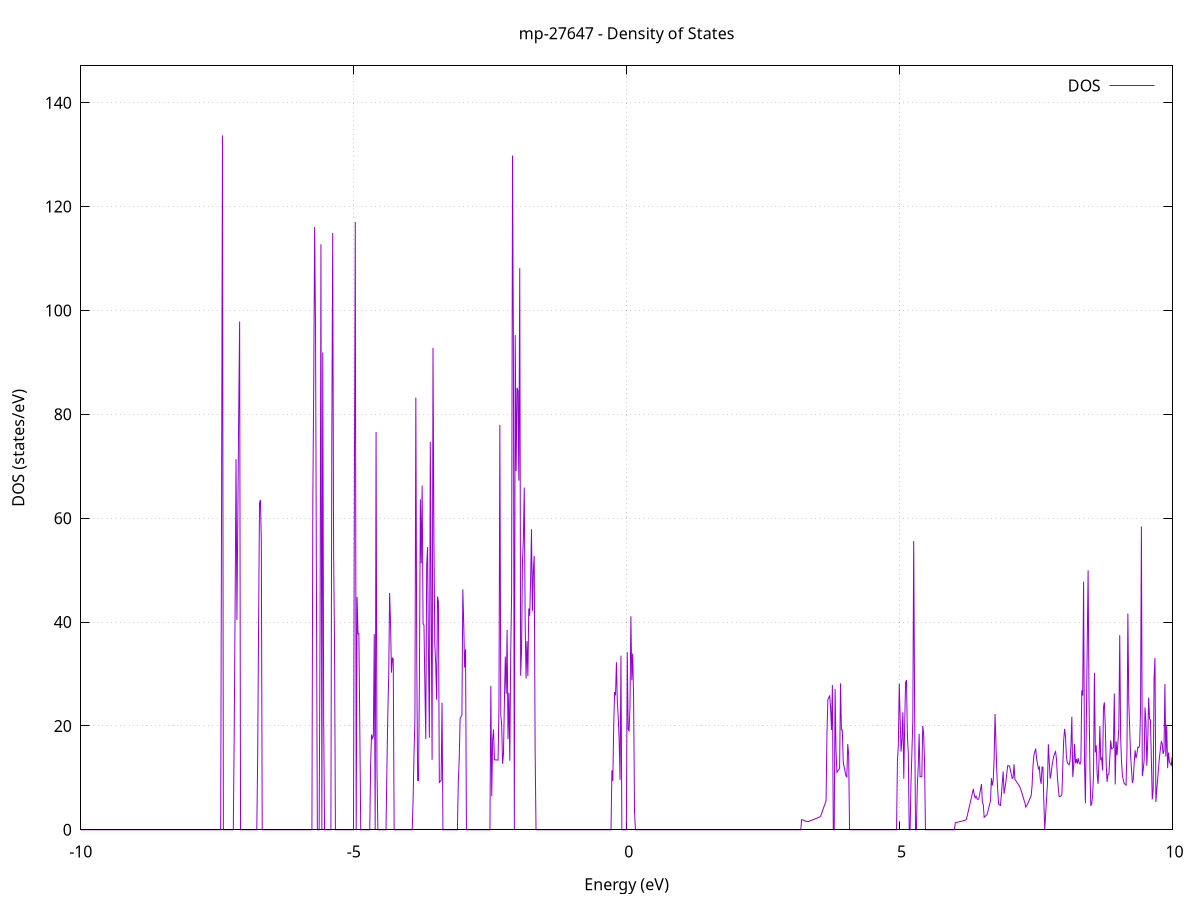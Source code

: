 set title 'mp-27647 - Density of States'
set xlabel 'Energy (eV)'
set ylabel 'DOS (states/eV)'
set grid
set xrange [-10:10]
set yrange [0:147.081]
set xzeroaxis lt -1
set terminal png size 800,600
set output 'mp-27647_dos_gnuplot.png'
plot '-' using 1:2 with lines title 'DOS'
-18.197700 0.000000
-18.181200 0.000000
-18.164600 0.000000
-18.148100 0.000000
-18.131500 0.000000
-18.114900 0.000000
-18.098400 0.000000
-18.081800 0.000000
-18.065300 0.000000
-18.048700 0.000000
-18.032200 0.000000
-18.015600 0.000000
-17.999100 0.000000
-17.982500 0.000000
-17.966000 0.000000
-17.949400 0.000000
-17.932900 0.000000
-17.916300 0.000000
-17.899700 0.000000
-17.883200 0.000000
-17.866600 0.000000
-17.850100 0.000000
-17.833500 0.000000
-17.817000 0.000000
-17.800400 0.000000
-17.783900 0.000000
-17.767300 0.000000
-17.750800 0.000000
-17.734200 0.000000
-17.717700 0.000000
-17.701100 0.000000
-17.684500 0.000000
-17.668000 0.000000
-17.651400 0.000000
-17.634900 0.000000
-17.618300 0.000000
-17.601800 0.000000
-17.585200 0.000000
-17.568700 0.000000
-17.552100 0.000000
-17.535600 0.000000
-17.519000 0.000000
-17.502500 0.000000
-17.485900 0.000000
-17.469300 0.000000
-17.452800 0.000000
-17.436200 0.000000
-17.419700 0.000000
-17.403100 0.000000
-17.386600 0.000000
-17.370000 0.000000
-17.353500 0.000000
-17.336900 0.000000
-17.320400 0.000000
-17.303800 0.000000
-17.287300 0.000000
-17.270700 0.000000
-17.254100 0.000000
-17.237600 0.000000
-17.221000 0.000000
-17.204500 0.000000
-17.187900 0.000000
-17.171400 0.000000
-17.154800 0.000000
-17.138300 0.000000
-17.121700 0.000000
-17.105200 0.000000
-17.088600 0.000000
-17.072100 0.000000
-17.055500 0.000000
-17.038900 0.000000
-17.022400 0.000000
-17.005800 0.000000
-16.989300 0.000000
-16.972700 0.000000
-16.956200 0.000000
-16.939600 0.000000
-16.923100 0.000000
-16.906500 0.000000
-16.890000 0.000000
-16.873400 0.000000
-16.856900 0.000000
-16.840300 0.000000
-16.823700 0.000000
-16.807200 0.000000
-16.790600 0.000000
-16.774100 0.000000
-16.757500 0.000000
-16.741000 0.000000
-16.724400 0.000000
-16.707900 0.000000
-16.691300 57.134900
-16.674800 128.044000
-16.658200 0.000000
-16.641700 0.000000
-16.625100 0.000000
-16.608500 0.000000
-16.592000 0.000000
-16.575400 0.000000
-16.558900 0.000000
-16.542300 0.000000
-16.525800 0.000000
-16.509200 0.000000
-16.492700 0.000000
-16.476100 0.000000
-16.459600 0.000000
-16.443000 0.000000
-16.426500 0.000000
-16.409900 0.000000
-16.393300 0.000000
-16.376800 0.000000
-16.360200 0.000000
-16.343700 0.000000
-16.327100 0.000000
-16.310600 0.000000
-16.294000 0.000000
-16.277500 0.000000
-16.260900 133.725500
-16.244400 0.000000
-16.227800 0.000000
-16.211300 0.000000
-16.194700 0.000000
-16.178100 0.000000
-16.161600 0.000000
-16.145000 0.000000
-16.128500 0.000000
-16.111900 0.000000
-16.095400 0.000000
-16.078800 0.000000
-16.062300 0.000000
-16.045700 0.000000
-16.029200 0.000000
-16.012600 0.000000
-15.996100 0.000000
-15.979500 0.000000
-15.962900 0.000000
-15.946400 0.000000
-15.929800 0.000000
-15.913300 0.000000
-15.896700 0.000000
-15.880200 0.000000
-15.863600 0.000000
-15.847100 0.000000
-15.830500 0.000000
-15.814000 0.000000
-15.797400 0.000000
-15.780900 0.000000
-15.764300 0.000000
-15.747700 0.000000
-15.731200 0.000000
-15.714600 0.000000
-15.698100 0.000000
-15.681500 0.000000
-15.665000 0.000000
-15.648400 0.000000
-15.631900 0.000000
-15.615300 0.000000
-15.598800 0.000000
-15.582200 0.000000
-15.565700 0.000000
-15.549100 0.000000
-15.532500 0.000000
-15.516000 0.000000
-15.499400 0.000000
-15.482900 0.000000
-15.466300 0.000000
-15.449800 0.000000
-15.433200 0.000000
-15.416700 0.000000
-15.400100 0.000000
-15.383600 0.000000
-15.367000 0.000000
-15.350500 0.000000
-15.333900 0.000000
-15.317300 0.000000
-15.300800 0.000000
-15.284200 0.000000
-15.267700 0.000000
-15.251100 0.000000
-15.234600 0.000000
-15.218000 0.000000
-15.201500 0.000000
-15.184900 55.496800
-15.168400 79.864300
-15.151800 32.590300
-15.135300 38.052700
-15.118700 0.000000
-15.102100 0.000000
-15.085600 69.522000
-15.069000 64.348900
-15.052500 168.047900
-15.035900 0.000000
-15.019400 0.000000
-15.002800 0.000000
-14.986300 0.000000
-14.969700 0.000000
-14.953200 0.000000
-14.936600 0.000000
-14.920100 0.000000
-14.903500 25.557300
-14.886900 58.361300
-14.870400 77.878100
-14.853800 119.582300
-14.837300 201.229500
-14.820700 52.481500
-14.804200 0.000000
-14.787600 0.000000
-14.771100 0.000000
-14.754500 0.000000
-14.738000 0.000000
-14.721400 0.000000
-14.704900 0.000000
-14.688300 0.000000
-14.671700 0.000000
-14.655200 0.000000
-14.638600 0.000000
-14.622100 0.000000
-14.605500 0.000000
-14.589000 0.000000
-14.572400 0.000000
-14.555900 0.000000
-14.539300 0.000000
-14.522800 0.000000
-14.506200 0.000000
-14.489700 0.000000
-14.473100 0.000000
-14.456500 0.000000
-14.440000 0.000000
-14.423400 0.000000
-14.406900 0.000000
-14.390300 0.000000
-14.373800 0.000000
-14.357200 0.000000
-14.340700 0.000000
-14.324100 0.000000
-14.307600 0.000000
-14.291000 0.000000
-14.274500 0.000000
-14.257900 0.000000
-14.241300 0.000000
-14.224800 0.000000
-14.208200 0.000000
-14.191700 0.000000
-14.175100 0.000000
-14.158600 0.000000
-14.142000 0.000000
-14.125500 0.000000
-14.108900 0.000000
-14.092400 0.000000
-14.075800 0.000000
-14.059300 0.000000
-14.042700 0.000000
-14.026100 0.000000
-14.009600 0.000000
-13.993000 0.000000
-13.976500 0.000000
-13.959900 0.000000
-13.943400 0.000000
-13.926800 0.000000
-13.910300 0.000000
-13.893700 0.000000
-13.877200 0.000000
-13.860600 0.000000
-13.844100 0.000000
-13.827500 0.000000
-13.810900 0.000000
-13.794400 0.000000
-13.777800 0.000000
-13.761300 0.000000
-13.744700 0.000000
-13.728200 0.000000
-13.711600 0.000000
-13.695100 0.000000
-13.678500 0.000000
-13.662000 0.000000
-13.645400 0.000000
-13.628900 0.000000
-13.612300 0.000000
-13.595700 0.000000
-13.579200 0.000000
-13.562600 0.000000
-13.546100 0.000000
-13.529500 0.000000
-13.513000 0.000000
-13.496400 0.000000
-13.479900 0.000000
-13.463300 0.000000
-13.446800 0.000000
-13.430200 0.000000
-13.413700 0.000000
-13.397100 0.000000
-13.380600 0.000000
-13.364000 0.000000
-13.347400 0.000000
-13.330900 0.000000
-13.314300 0.000000
-13.297800 0.000000
-13.281200 0.000000
-13.264700 0.000000
-13.248100 0.000000
-13.231600 0.000000
-13.215000 0.000000
-13.198500 0.000000
-13.181900 0.000000
-13.165400 0.000000
-13.148800 0.000000
-13.132200 0.000000
-13.115700 0.000000
-13.099100 0.000000
-13.082600 0.000000
-13.066000 0.000000
-13.049500 0.000000
-13.032900 0.000000
-13.016400 0.000000
-12.999800 0.000000
-12.983300 0.000000
-12.966700 0.000000
-12.950200 0.000000
-12.933600 0.000000
-12.917000 0.000000
-12.900500 0.000000
-12.883900 0.000000
-12.867400 0.000000
-12.850800 0.000000
-12.834300 0.000000
-12.817700 0.000000
-12.801200 0.000000
-12.784600 0.000000
-12.768100 0.000000
-12.751500 0.000000
-12.735000 0.000000
-12.718400 0.000000
-12.701800 0.000000
-12.685300 0.000000
-12.668700 0.000000
-12.652200 0.000000
-12.635600 0.000000
-12.619100 0.000000
-12.602500 0.000000
-12.586000 0.000000
-12.569400 0.000000
-12.552900 0.000000
-12.536300 0.000000
-12.519800 0.000000
-12.503200 0.000000
-12.486600 0.000000
-12.470100 0.000000
-12.453500 0.000000
-12.437000 0.000000
-12.420400 0.000000
-12.403900 0.000000
-12.387300 0.000000
-12.370800 0.000000
-12.354200 0.000000
-12.337700 0.000000
-12.321100 0.000000
-12.304600 0.000000
-12.288000 0.000000
-12.271400 0.000000
-12.254900 0.000000
-12.238300 0.000000
-12.221800 0.000000
-12.205200 0.000000
-12.188700 0.000000
-12.172100 0.000000
-12.155600 0.000000
-12.139000 0.000000
-12.122500 0.000000
-12.105900 0.000000
-12.089400 0.000000
-12.072800 0.000000
-12.056200 0.000000
-12.039700 0.000000
-12.023100 0.000000
-12.006600 0.000000
-11.990000 0.000000
-11.973500 0.000000
-11.956900 0.000000
-11.940400 0.000000
-11.923800 0.000000
-11.907300 0.000000
-11.890700 0.000000
-11.874200 0.000000
-11.857600 0.000000
-11.841000 0.000000
-11.824500 0.000000
-11.807900 0.000000
-11.791400 0.000000
-11.774800 0.000000
-11.758300 0.000000
-11.741700 0.000000
-11.725200 0.000000
-11.708600 0.000000
-11.692100 0.000000
-11.675500 0.000000
-11.659000 0.000000
-11.642400 0.000000
-11.625800 0.000000
-11.609300 0.000000
-11.592700 0.000000
-11.576200 0.000000
-11.559600 0.000000
-11.543100 0.000000
-11.526500 0.000000
-11.510000 0.000000
-11.493400 0.000000
-11.476900 0.000000
-11.460300 0.000000
-11.443800 0.000000
-11.427200 0.000000
-11.410600 0.000000
-11.394100 0.000000
-11.377500 0.000000
-11.361000 0.000000
-11.344400 0.000000
-11.327900 0.000000
-11.311300 0.000000
-11.294800 0.000000
-11.278200 0.000000
-11.261700 0.000000
-11.245100 0.000000
-11.228600 0.000000
-11.212000 0.000000
-11.195400 0.000000
-11.178900 0.000000
-11.162300 0.000000
-11.145800 0.000000
-11.129200 0.000000
-11.112700 0.000000
-11.096100 0.000000
-11.079600 0.000000
-11.063000 0.000000
-11.046500 0.000000
-11.029900 0.000000
-11.013400 0.000000
-10.996800 0.000000
-10.980200 0.000000
-10.963700 0.000000
-10.947100 0.000000
-10.930600 0.000000
-10.914000 0.000000
-10.897500 0.000000
-10.880900 0.000000
-10.864400 0.000000
-10.847800 0.000000
-10.831300 0.000000
-10.814700 0.000000
-10.798200 0.000000
-10.781600 0.000000
-10.765000 0.000000
-10.748500 0.000000
-10.731900 0.000000
-10.715400 0.000000
-10.698800 0.000000
-10.682300 0.000000
-10.665700 0.000000
-10.649200 0.000000
-10.632600 0.000000
-10.616100 0.000000
-10.599500 0.000000
-10.583000 0.000000
-10.566400 0.000000
-10.549800 0.000000
-10.533300 0.000000
-10.516700 0.000000
-10.500200 0.000000
-10.483600 0.000000
-10.467100 0.000000
-10.450500 0.000000
-10.434000 0.000000
-10.417400 0.000000
-10.400900 0.000000
-10.384300 0.000000
-10.367800 0.000000
-10.351200 0.000000
-10.334600 0.000000
-10.318100 0.000000
-10.301500 0.000000
-10.285000 0.000000
-10.268400 0.000000
-10.251900 0.000000
-10.235300 0.000000
-10.218800 0.000000
-10.202200 0.000000
-10.185700 0.000000
-10.169100 0.000000
-10.152600 0.000000
-10.136000 0.000000
-10.119400 0.000000
-10.102900 0.000000
-10.086300 0.000000
-10.069800 0.000000
-10.053200 0.000000
-10.036700 0.000000
-10.020100 0.000000
-10.003600 0.000000
-9.987000 0.000000
-9.970500 0.000000
-9.953900 0.000000
-9.937400 0.000000
-9.920800 0.000000
-9.904200 0.000000
-9.887700 0.000000
-9.871100 0.000000
-9.854600 0.000000
-9.838000 0.000000
-9.821500 0.000000
-9.804900 0.000000
-9.788400 0.000000
-9.771800 0.000000
-9.755300 0.000000
-9.738700 0.000000
-9.722200 0.000000
-9.705600 0.000000
-9.689000 0.000000
-9.672500 0.000000
-9.655900 0.000000
-9.639400 0.000000
-9.622800 0.000000
-9.606300 0.000000
-9.589700 0.000000
-9.573200 0.000000
-9.556600 0.000000
-9.540100 0.000000
-9.523500 0.000000
-9.507000 0.000000
-9.490400 0.000000
-9.473800 0.000000
-9.457300 0.000000
-9.440700 0.000000
-9.424200 0.000000
-9.407600 0.000000
-9.391100 0.000000
-9.374500 0.000000
-9.358000 0.000000
-9.341400 0.000000
-9.324900 0.000000
-9.308300 0.000000
-9.291800 0.000000
-9.275200 0.000000
-9.258600 0.000000
-9.242100 0.000000
-9.225500 0.000000
-9.209000 0.000000
-9.192400 0.000000
-9.175900 0.000000
-9.159300 0.000000
-9.142800 0.000000
-9.126200 0.000000
-9.109700 0.000000
-9.093100 0.000000
-9.076600 0.000000
-9.060000 0.000000
-9.043400 0.000000
-9.026900 0.000000
-9.010300 0.000000
-8.993800 0.000000
-8.977200 0.000000
-8.960700 0.000000
-8.944100 0.000000
-8.927600 0.000000
-8.911000 0.000000
-8.894500 0.000000
-8.877900 0.000000
-8.861400 0.000000
-8.844800 0.000000
-8.828300 0.000000
-8.811700 0.000000
-8.795100 0.000000
-8.778600 0.000000
-8.762000 0.000000
-8.745500 0.000000
-8.728900 0.000000
-8.712400 0.000000
-8.695800 0.000000
-8.679300 0.000000
-8.662700 0.000000
-8.646200 0.000000
-8.629600 0.000000
-8.613100 0.000000
-8.596500 0.000000
-8.579900 0.000000
-8.563400 0.000000
-8.546800 0.000000
-8.530300 0.000000
-8.513700 0.000000
-8.497200 0.000000
-8.480600 0.000000
-8.464100 0.000000
-8.447500 0.000000
-8.431000 0.000000
-8.414400 0.000000
-8.397900 0.000000
-8.381300 0.000000
-8.364700 0.000000
-8.348200 0.000000
-8.331600 0.000000
-8.315100 0.000000
-8.298500 0.000000
-8.282000 0.000000
-8.265400 0.000000
-8.248900 0.000000
-8.232300 0.000000
-8.215800 0.000000
-8.199200 0.000000
-8.182700 0.000000
-8.166100 0.000000
-8.149500 0.000000
-8.133000 0.000000
-8.116400 0.000000
-8.099900 0.000000
-8.083300 0.000000
-8.066800 0.000000
-8.050200 0.000000
-8.033700 0.000000
-8.017100 0.000000
-8.000600 0.000000
-7.984000 0.000000
-7.967500 0.000000
-7.950900 0.000000
-7.934300 0.000000
-7.917800 0.000000
-7.901200 0.000000
-7.884700 0.000000
-7.868100 0.000000
-7.851600 0.000000
-7.835000 0.000000
-7.818500 0.000000
-7.801900 0.000000
-7.785400 0.000000
-7.768800 0.000000
-7.752300 0.000000
-7.735700 0.000000
-7.719100 0.000000
-7.702600 0.000000
-7.686000 0.000000
-7.669500 0.000000
-7.652900 0.000000
-7.636400 0.000000
-7.619800 0.000000
-7.603300 0.000000
-7.586700 0.000000
-7.570200 0.000000
-7.553600 0.000000
-7.537100 0.000000
-7.520500 0.000000
-7.503900 0.000000
-7.487400 0.000000
-7.470800 0.000000
-7.454300 0.000000
-7.437700 0.000000
-7.421200 62.449100
-7.404600 133.710400
-7.388100 0.000000
-7.371500 0.000000
-7.355000 0.000000
-7.338400 0.000000
-7.321900 0.000000
-7.305300 0.000000
-7.288700 0.000000
-7.272200 0.000000
-7.255600 0.000000
-7.239100 0.000000
-7.222500 0.000000
-7.206000 0.000000
-7.189400 18.614000
-7.172900 42.895700
-7.156300 71.381000
-7.139800 40.399000
-7.123200 60.541300
-7.106700 80.712500
-7.090100 97.857100
-7.073500 0.000000
-7.057000 0.000000
-7.040400 0.000000
-7.023900 0.000000
-7.007300 0.000000
-6.990800 0.000000
-6.974200 0.000000
-6.957700 0.000000
-6.941100 0.000000
-6.924600 0.000000
-6.908000 0.000000
-6.891500 0.000000
-6.874900 0.000000
-6.858300 0.000000
-6.841800 0.000000
-6.825200 0.000000
-6.808700 0.000000
-6.792100 0.000000
-6.775600 0.000000
-6.759000 14.701500
-6.742500 39.986800
-6.725900 62.909700
-6.709400 63.523400
-6.692800 55.778700
-6.676300 0.000000
-6.659700 0.000000
-6.643100 0.000000
-6.626600 0.000000
-6.610000 0.000000
-6.593500 0.000000
-6.576900 0.000000
-6.560400 0.000000
-6.543800 0.000000
-6.527300 0.000000
-6.510700 0.000000
-6.494200 0.000000
-6.477600 0.000000
-6.461100 0.000000
-6.444500 0.000000
-6.427900 0.000000
-6.411400 0.000000
-6.394800 0.000000
-6.378300 0.000000
-6.361700 0.000000
-6.345200 0.000000
-6.328600 0.000000
-6.312100 0.000000
-6.295500 0.000000
-6.279000 0.000000
-6.262400 0.000000
-6.245900 0.000000
-6.229300 0.000000
-6.212700 0.000000
-6.196200 0.000000
-6.179600 0.000000
-6.163100 0.000000
-6.146500 0.000000
-6.130000 0.000000
-6.113400 0.000000
-6.096900 0.000000
-6.080300 0.000000
-6.063800 0.000000
-6.047200 0.000000
-6.030700 0.000000
-6.014100 0.000000
-5.997500 0.000000
-5.981000 0.000000
-5.964400 0.000000
-5.947900 0.000000
-5.931300 0.000000
-5.914800 0.000000
-5.898200 0.000000
-5.881700 0.000000
-5.865100 0.000000
-5.848600 0.000000
-5.832000 0.000000
-5.815500 0.000000
-5.798900 0.000000
-5.782300 0.000000
-5.765800 0.000000
-5.749200 63.201600
-5.732700 85.567900
-5.716100 116.059000
-5.699600 96.525500
-5.683000 46.301000
-5.666500 0.000000
-5.649900 0.000000
-5.633400 0.000000
-5.616800 38.203800
-5.600300 112.735400
-5.583700 0.000000
-5.567100 91.904700
-5.550600 21.401300
-5.534000 0.000000
-5.517500 0.000000
-5.500900 0.000000
-5.484400 0.000000
-5.467800 0.000000
-5.451300 0.000000
-5.434700 0.000000
-5.418200 0.000000
-5.401600 74.447600
-5.385100 114.926100
-5.368500 53.371800
-5.351900 35.965800
-5.335400 0.000000
-5.318800 0.000000
-5.302300 0.000000
-5.285700 0.000000
-5.269200 0.000000
-5.252600 0.000000
-5.236100 0.000000
-5.219500 0.000000
-5.203000 0.000000
-5.186400 0.000000
-5.169900 0.000000
-5.153300 0.000000
-5.136700 0.000000
-5.120200 0.000000
-5.103600 0.000000
-5.087100 0.000000
-5.070500 0.000000
-5.054000 0.000000
-5.037400 0.000000
-5.020900 0.000000
-5.004300 0.000000
-4.987800 65.538100
-4.971200 117.025400
-4.954700 0.000000
-4.938100 44.814800
-4.921500 37.728600
-4.905000 37.764900
-4.888400 19.305900
-4.871900 0.000000
-4.855300 0.000000
-4.838800 0.000000
-4.822200 0.000000
-4.805700 0.000000
-4.789100 0.000000
-4.772600 0.000000
-4.756000 0.000000
-4.739500 0.000000
-4.722900 0.000000
-4.706300 0.000000
-4.689800 12.787100
-4.673200 18.360000
-4.656700 17.625400
-4.640100 18.041000
-4.623600 37.669300
-4.607000 0.000000
-4.590500 76.596100
-4.573900 11.567500
-4.557400 0.000000
-4.540800 0.000000
-4.524300 0.000000
-4.507700 0.000000
-4.491100 0.000000
-4.474600 0.000000
-4.458000 0.000000
-4.441500 0.000000
-4.424900 0.000000
-4.408400 0.000000
-4.391800 12.053100
-4.375300 22.329000
-4.358700 29.798400
-4.342200 45.623700
-4.325600 39.788900
-4.309100 30.247800
-4.292500 33.066900
-4.276000 32.917800
-4.259400 0.000000
-4.242800 0.000000
-4.226300 0.000000
-4.209700 0.000000
-4.193200 0.000000
-4.176600 0.000000
-4.160100 0.000000
-4.143500 0.000000
-4.127000 0.000000
-4.110400 0.000000
-4.093900 0.000000
-4.077300 0.000000
-4.060800 0.000000
-4.044200 0.000000
-4.027600 0.000000
-4.011100 0.000000
-3.994500 0.000000
-3.978000 0.000000
-3.961400 0.000000
-3.944900 0.000000
-3.928300 0.000000
-3.911800 5.880500
-3.895200 14.698600
-3.878700 21.483300
-3.862100 83.222200
-3.845600 33.434900
-3.829000 9.502000
-3.812400 9.477100
-3.795900 29.244300
-3.779300 63.635600
-3.762800 51.306100
-3.746200 66.267200
-3.729700 39.680300
-3.713100 39.429200
-3.696600 27.930300
-3.680000 17.486300
-3.663500 50.797200
-3.646900 54.430600
-3.630400 33.325500
-3.613800 17.738100
-3.597200 74.718200
-3.580700 43.573900
-3.564100 13.455200
-3.547600 92.795300
-3.531000 56.418600
-3.514500 35.585700
-3.497900 31.885600
-3.481400 25.055500
-3.464800 44.905200
-3.448300 43.907300
-3.431700 9.108300
-3.415200 9.311700
-3.398600 9.515000
-3.382000 24.471400
-3.365500 0.000000
-3.348900 0.000000
-3.332400 0.000000
-3.315800 0.000000
-3.299300 0.000000
-3.282700 0.000000
-3.266200 0.000000
-3.249600 0.000000
-3.233100 0.000000
-3.216500 0.000000
-3.200000 0.000000
-3.183400 0.000000
-3.166800 0.000000
-3.150300 0.000000
-3.133700 0.000000
-3.117200 0.000000
-3.100600 0.000000
-3.084100 9.206900
-3.067500 13.533600
-3.051000 21.385300
-3.034400 21.774500
-3.017900 22.149700
-3.001300 46.304700
-2.984800 39.804100
-2.968200 31.247300
-2.951600 34.748800
-2.935100 0.000000
-2.918500 0.000000
-2.902000 0.000000
-2.885400 0.000000
-2.868900 0.000000
-2.852300 0.000000
-2.835800 0.000000
-2.819200 0.000000
-2.802700 0.000000
-2.786100 0.000000
-2.769600 0.000000
-2.753000 0.000000
-2.736400 0.000000
-2.719900 0.000000
-2.703300 0.000000
-2.686800 0.000000
-2.670200 0.000000
-2.653700 0.000000
-2.637100 0.000000
-2.620600 0.000000
-2.604000 0.000000
-2.587500 0.000000
-2.570900 0.000000
-2.554400 0.000000
-2.537800 0.000000
-2.521200 0.000000
-2.504700 0.000000
-2.488100 27.719400
-2.471600 6.470000
-2.455000 17.395900
-2.438500 19.291100
-2.421900 13.467600
-2.405400 13.457000
-2.388800 13.446300
-2.372300 13.435700
-2.355700 13.425100
-2.339200 23.468700
-2.322600 77.961800
-2.306000 22.167400
-2.289500 20.155400
-2.272900 12.708600
-2.256400 14.624100
-2.239800 24.404500
-2.223300 33.348100
-2.206700 26.195700
-2.190200 38.474500
-2.173600 17.448900
-2.157100 26.385900
-2.140500 13.299800
-2.124000 33.863900
-2.107400 45.369300
-2.090800 129.814900
-2.074300 92.241300
-2.057700 0.000000
-2.041200 95.249300
-2.024600 69.063900
-2.008100 85.100000
-1.991500 84.592100
-1.975000 67.229900
-1.958400 108.135100
-1.941900 29.675000
-1.925300 34.455600
-1.908800 51.625500
-1.892200 55.880800
-1.875600 65.875700
-1.859100 39.672700
-1.842500 29.112300
-1.826000 36.318700
-1.809400 29.603000
-1.792900 42.615000
-1.776300 41.208400
-1.759800 47.648600
-1.743200 57.865300
-1.726700 42.156200
-1.710100 49.925000
-1.693600 52.720100
-1.677000 15.555600
-1.660400 0.000000
-1.643900 0.000000
-1.627300 0.000000
-1.610800 0.000000
-1.594200 0.000000
-1.577700 0.000000
-1.561100 0.000000
-1.544600 0.000000
-1.528000 0.000000
-1.511500 0.000000
-1.494900 0.000000
-1.478400 0.000000
-1.461800 0.000000
-1.445200 0.000000
-1.428700 0.000000
-1.412100 0.000000
-1.395600 0.000000
-1.379000 0.000000
-1.362500 0.000000
-1.345900 0.000000
-1.329400 0.000000
-1.312800 0.000000
-1.296300 0.000000
-1.279700 0.000000
-1.263200 0.000000
-1.246600 0.000000
-1.230000 0.000000
-1.213500 0.000000
-1.196900 0.000000
-1.180400 0.000000
-1.163800 0.000000
-1.147300 0.000000
-1.130700 0.000000
-1.114200 0.000000
-1.097600 0.000000
-1.081100 0.000000
-1.064500 0.000000
-1.048000 0.000000
-1.031400 0.000000
-1.014800 0.000000
-0.998300 0.000000
-0.981700 0.000000
-0.965200 0.000000
-0.948600 0.000000
-0.932100 0.000000
-0.915500 0.000000
-0.899000 0.000000
-0.882400 0.000000
-0.865900 0.000000
-0.849300 0.000000
-0.832800 0.000000
-0.816200 0.000000
-0.799600 0.000000
-0.783100 0.000000
-0.766500 0.000000
-0.750000 0.000000
-0.733400 0.000000
-0.716900 0.000000
-0.700300 0.000000
-0.683800 0.000000
-0.667200 0.000000
-0.650700 0.000000
-0.634100 0.000000
-0.617600 0.000000
-0.601000 0.000000
-0.584400 0.000000
-0.567900 0.000000
-0.551300 0.000000
-0.534800 0.000000
-0.518200 0.000000
-0.501700 0.000000
-0.485100 0.000000
-0.468600 0.000000
-0.452000 0.000000
-0.435500 0.000000
-0.418900 0.000000
-0.402400 0.000000
-0.385800 0.000000
-0.369200 0.000000
-0.352700 0.000000
-0.336100 0.000000
-0.319600 0.000000
-0.303000 0.000000
-0.286500 0.000000
-0.269900 11.439400
-0.253400 9.412700
-0.236800 20.085900
-0.220300 26.538900
-0.203700 25.876500
-0.187200 32.268800
-0.170600 24.574600
-0.154000 21.638700
-0.137500 17.422100
-0.120900 9.611200
-0.104400 33.535100
-0.087800 0.000000
-0.071300 0.000000
-0.054700 0.000000
-0.038200 0.000000
-0.021600 0.000000
-0.005100 0.000000
0.011500 34.186400
0.028000 19.302000
0.044600 19.050700
0.061200 23.576000
0.077700 41.127300
0.094300 28.797700
0.110800 33.931800
0.127400 25.386500
0.143900 3.604100
0.160500 0.000000
0.177000 0.000000
0.193600 0.000000
0.210100 0.000000
0.226700 0.000000
0.243200 0.000000
0.259800 0.000000
0.276300 0.000000
0.292900 0.000000
0.309500 0.000000
0.326000 0.000000
0.342600 0.000000
0.359100 0.000000
0.375700 0.000000
0.392200 0.000000
0.408800 0.000000
0.425300 0.000000
0.441900 0.000000
0.458400 0.000000
0.475000 0.000000
0.491500 0.000000
0.508100 0.000000
0.524700 0.000000
0.541200 0.000000
0.557800 0.000000
0.574300 0.000000
0.590900 0.000000
0.607400 0.000000
0.624000 0.000000
0.640500 0.000000
0.657100 0.000000
0.673600 0.000000
0.690200 0.000000
0.706700 0.000000
0.723300 0.000000
0.739900 0.000000
0.756400 0.000000
0.773000 0.000000
0.789500 0.000000
0.806100 0.000000
0.822600 0.000000
0.839200 0.000000
0.855700 0.000000
0.872300 0.000000
0.888800 0.000000
0.905400 0.000000
0.921900 0.000000
0.938500 0.000000
0.955100 0.000000
0.971600 0.000000
0.988200 0.000000
1.004700 0.000000
1.021300 0.000000
1.037800 0.000000
1.054400 0.000000
1.070900 0.000000
1.087500 0.000000
1.104000 0.000000
1.120600 0.000000
1.137100 0.000000
1.153700 0.000000
1.170300 0.000000
1.186800 0.000000
1.203400 0.000000
1.219900 0.000000
1.236500 0.000000
1.253000 0.000000
1.269600 0.000000
1.286100 0.000000
1.302700 0.000000
1.319200 0.000000
1.335800 0.000000
1.352300 0.000000
1.368900 0.000000
1.385500 0.000000
1.402000 0.000000
1.418600 0.000000
1.435100 0.000000
1.451700 0.000000
1.468200 0.000000
1.484800 0.000000
1.501300 0.000000
1.517900 0.000000
1.534400 0.000000
1.551000 0.000000
1.567500 0.000000
1.584100 0.000000
1.600700 0.000000
1.617200 0.000000
1.633800 0.000000
1.650300 0.000000
1.666900 0.000000
1.683400 0.000000
1.700000 0.000000
1.716500 0.000000
1.733100 0.000000
1.749600 0.000000
1.766200 0.000000
1.782700 0.000000
1.799300 0.000000
1.815900 0.000000
1.832400 0.000000
1.849000 0.000000
1.865500 0.000000
1.882100 0.000000
1.898600 0.000000
1.915200 0.000000
1.931700 0.000000
1.948300 0.000000
1.964800 0.000000
1.981400 0.000000
1.997900 0.000000
2.014500 0.000000
2.031100 0.000000
2.047600 0.000000
2.064200 0.000000
2.080700 0.000000
2.097300 0.000000
2.113800 0.000000
2.130400 0.000000
2.146900 0.000000
2.163500 0.000000
2.180000 0.000000
2.196600 0.000000
2.213100 0.000000
2.229700 0.000000
2.246300 0.000000
2.262800 0.000000
2.279400 0.000000
2.295900 0.000000
2.312500 0.000000
2.329000 0.000000
2.345600 0.000000
2.362100 0.000000
2.378700 0.000000
2.395200 0.000000
2.411800 0.000000
2.428300 0.000000
2.444900 0.000000
2.461500 0.000000
2.478000 0.000000
2.494600 0.000000
2.511100 0.000000
2.527700 0.000000
2.544200 0.000000
2.560800 0.000000
2.577300 0.000000
2.593900 0.000000
2.610400 0.000000
2.627000 0.000000
2.643500 0.000000
2.660100 0.000000
2.676700 0.000000
2.693200 0.000000
2.709800 0.000000
2.726300 0.000000
2.742900 0.000000
2.759400 0.000000
2.776000 0.000000
2.792500 0.000000
2.809100 0.000000
2.825600 0.000000
2.842200 0.000000
2.858700 0.000000
2.875300 0.000000
2.891900 0.000000
2.908400 0.000000
2.925000 0.000000
2.941500 0.000000
2.958100 0.000000
2.974600 0.000000
2.991200 0.000000
3.007700 0.000000
3.024300 0.000000
3.040800 0.000000
3.057400 0.000000
3.073900 0.000000
3.090500 0.000000
3.107100 0.000000
3.123600 0.000000
3.140200 0.000000
3.156700 0.000000
3.173300 0.000000
3.189800 0.000000
3.206400 1.976100
3.222900 1.909800
3.239500 1.843500
3.256000 1.777200
3.272600 1.711000
3.289100 1.644700
3.305700 1.578400
3.322300 1.560700
3.338800 1.629400
3.355400 1.698100
3.371900 1.766900
3.388500 1.835600
3.405000 1.904300
3.421600 1.973100
3.438100 2.041800
3.454700 2.110500
3.471200 2.179300
3.487800 2.248000
3.504300 2.316700
3.520900 2.385500
3.537500 2.454200
3.554000 2.614000
3.570600 3.108900
3.587100 3.603700
3.603700 4.098600
3.620200 4.593500
3.636800 5.088400
3.653300 5.583200
3.669900 18.575000
3.686400 25.079700
3.703000 25.445800
3.719500 25.869500
3.736100 23.561900
3.752700 19.228300
3.769200 27.867700
3.785800 0.000000
3.802300 0.000000
3.818900 27.085900
3.835400 15.239000
3.852000 11.056200
3.868500 11.314700
3.885100 11.573300
3.901600 11.831900
3.918200 28.178400
3.934700 19.218400
3.951300 19.186100
3.967900 13.010100
3.984400 12.123300
4.001000 11.236400
4.017500 10.349500
4.034100 10.190900
4.050600 16.513600
4.067200 14.582400
4.083700 0.000000
4.100300 0.000000
4.116800 0.000000
4.133400 0.000000
4.149900 0.000000
4.166500 0.000000
4.183100 0.000000
4.199600 0.000000
4.216200 0.000000
4.232700 0.000000
4.249300 0.000000
4.265800 0.000000
4.282400 0.000000
4.298900 0.000000
4.315500 0.000000
4.332000 0.000000
4.348600 0.000000
4.365100 0.000000
4.381700 0.000000
4.398300 0.000000
4.414800 0.000000
4.431400 0.000000
4.447900 0.000000
4.464500 0.000000
4.481000 0.000000
4.497600 0.000000
4.514100 0.000000
4.530700 0.000000
4.547200 0.000000
4.563800 0.000000
4.580300 0.000000
4.596900 0.000000
4.613500 0.000000
4.630000 0.000000
4.646600 0.000000
4.663100 0.000000
4.679700 0.000000
4.696200 0.000000
4.712800 0.000000
4.729300 0.000000
4.745900 0.000000
4.762400 0.000000
4.779000 0.000000
4.795500 0.000000
4.812100 0.000000
4.828600 0.000000
4.845200 0.000000
4.861800 0.000000
4.878300 0.000000
4.894900 0.000000
4.911400 0.000000
4.928000 0.000000
4.944500 0.000000
4.961100 13.345700
4.977600 16.258600
4.994200 28.164400
5.010700 21.540300
5.027300 15.040900
5.043800 17.408300
5.060400 22.625400
5.077000 9.814100
5.093500 20.189500
5.110100 28.332100
5.126600 28.819000
5.143200 18.116500
5.159700 14.812800
5.176300 0.000000
5.192800 0.000000
5.209400 9.141000
5.225900 14.869000
5.242500 20.811900
5.259000 55.598800
5.275600 23.532400
5.292200 0.000000
5.308700 0.000000
5.325300 8.633800
5.341800 12.185800
5.358400 18.486600
5.374900 10.203100
5.391500 10.238600
5.408000 10.274000
5.424600 20.007500
5.441100 18.542600
5.457700 12.957600
5.474200 0.000000
5.490800 0.000000
5.507400 0.000000
5.523900 0.000000
5.540500 0.000000
5.557000 0.000000
5.573600 0.000000
5.590100 0.000000
5.606700 0.000000
5.623200 0.000000
5.639800 0.000000
5.656300 0.000000
5.672900 0.000000
5.689400 0.000000
5.706000 0.000000
5.722600 0.000000
5.739100 0.000000
5.755700 0.000000
5.772200 0.000000
5.788800 0.000000
5.805300 0.000000
5.821900 0.000000
5.838400 0.000000
5.855000 0.000000
5.871500 0.000000
5.888100 0.000000
5.904600 0.000000
5.921200 0.000000
5.937800 0.000000
5.954300 0.000000
5.970900 0.000000
5.987400 0.000000
6.004000 0.000000
6.020500 1.353500
6.037100 1.396300
6.053600 1.439200
6.070200 1.482100
6.086700 1.524900
6.103300 1.567800
6.119800 1.610600
6.136400 1.653500
6.153000 1.696400
6.169500 1.739200
6.186100 1.782100
6.202600 1.824900
6.219200 1.935500
6.235700 2.533300
6.252300 3.293200
6.268800 4.053100
6.285400 4.813000
6.301900 5.572900
6.318500 6.332800
6.335000 7.092800
6.351600 7.852700
6.368200 6.755100
6.384700 6.149100
6.401300 6.481000
6.417800 6.037500
6.434400 5.831200
6.450900 5.903100
6.467500 6.863600
6.484000 7.824200
6.500600 8.784700
6.517100 5.303700
6.533700 4.838200
6.550200 2.400400
6.566800 2.562900
6.583400 2.725400
6.599900 2.887800
6.616500 3.478200
6.633000 4.195800
6.649600 4.913500
6.666100 5.631200
6.682700 9.928600
6.699200 8.540000
6.715800 9.528300
6.732300 13.554200
6.748900 22.288000
6.765400 16.529600
6.782000 10.887200
6.798600 7.498500
6.815100 4.902800
6.831700 4.790300
6.848200 4.677800
6.864800 6.721300
6.881300 8.968200
6.897900 11.215200
6.914400 6.938800
6.931000 8.073700
6.947500 9.196000
6.964100 10.806000
6.980600 12.335200
6.997200 12.315500
7.013800 12.295700
7.030300 11.464300
7.046900 10.678200
7.063400 9.892100
7.080000 9.992000
7.096500 12.595000
7.113100 9.715300
7.129600 9.456200
7.146200 9.197000
7.162700 8.937900
7.179300 8.678800
7.195800 8.385900
7.212400 7.983500
7.229000 7.517500
7.245500 6.958300
7.262100 6.357300
7.278600 5.756300
7.295200 5.200400
7.311700 4.363300
7.328300 4.633400
7.344800 4.947300
7.361400 5.353500
7.377900 5.759700
7.394500 6.165800
7.411000 6.572000
7.427600 8.540800
7.444200 12.316600
7.460700 14.368000
7.477300 15.001000
7.493800 15.634000
7.510400 13.693500
7.526900 12.715500
7.543500 11.737500
7.560000 12.077400
7.576600 9.864200
7.593100 8.843200
7.609700 12.101200
7.626200 12.039100
7.642800 5.361300
7.659400 0.069200
7.675900 2.989500
7.692500 5.909800
7.709000 8.830100
7.725600 16.469600
7.742100 13.071700
7.758700 9.860500
7.775200 10.741300
7.791800 12.297300
7.808300 13.306100
7.824900 14.140900
7.841400 14.679800
7.858000 15.039600
7.874600 13.618400
7.891100 10.334200
7.907700 8.012000
7.924200 6.367800
7.940800 6.436300
7.957300 6.505900
7.973900 6.842100
7.990400 12.251900
8.007000 17.250300
8.023500 19.430200
8.040100 17.961500
8.056600 14.001400
8.073200 12.896800
8.089800 12.679600
8.106300 12.528700
8.122900 13.299300
8.139400 16.332900
8.156000 21.773200
8.172500 10.183400
8.189100 12.203700
8.205600 16.494500
8.222200 12.799600
8.238700 13.648700
8.255300 12.716600
8.271800 13.784900
8.288400 12.909300
8.305000 12.670100
8.321500 13.170500
8.338100 26.867000
8.354600 25.842800
8.371200 47.787500
8.387700 13.236800
8.404300 5.116000
8.420800 19.758200
8.437400 35.219600
8.453900 49.947100
8.470500 25.473400
8.487000 11.538000
8.503600 4.606900
8.520200 5.035300
8.536700 6.640400
8.553300 10.611600
8.569800 30.230600
8.586400 14.898000
8.602900 16.255400
8.619500 10.750500
8.636000 8.838200
8.652600 12.920700
8.669100 19.984600
8.685700 13.429800
8.702200 13.777800
8.718800 11.418800
8.735400 23.546800
8.751900 24.535200
8.768500 19.988300
8.785000 12.835300
8.801600 9.223400
8.818100 10.672800
8.834700 10.738800
8.851200 13.755600
8.867800 17.216100
8.884300 15.586000
8.900900 15.711500
8.917400 15.837100
8.934000 26.233200
8.950600 8.727400
8.967100 17.021100
8.983700 14.354300
9.000200 16.929400
9.016800 19.504600
9.033300 37.480800
9.049900 17.812400
9.066400 12.986100
9.083000 10.387000
9.099500 9.572900
9.116100 8.902600
9.132600 8.754000
9.149200 8.605400
9.165800 15.128800
9.182300 41.637800
9.198900 24.693100
9.215400 19.587800
9.232000 14.303300
9.248500 11.651000
9.265100 9.031600
9.281600 9.731500
9.298200 12.841900
9.314700 15.305000
9.331300 13.775900
9.347800 14.618900
9.364400 15.896500
9.380900 15.814300
9.397500 16.253000
9.414100 22.658000
9.430600 58.397200
9.447200 10.353000
9.463700 11.524700
9.480300 13.366400
9.496800 23.558600
9.513400 20.699000
9.529900 12.316100
9.546500 17.071200
9.563000 25.429100
9.579600 21.347000
9.596100 21.163400
9.612700 13.528400
9.629300 5.843500
9.645800 7.608000
9.662400 29.161100
9.678900 33.089800
9.695500 5.339000
9.712000 7.730000
9.728600 9.838800
9.745100 11.947500
9.761700 14.041300
9.778200 15.501300
9.794800 16.961300
9.811300 16.636300
9.827900 14.601700
9.844500 15.206600
9.861000 28.077900
9.877600 14.086600
9.894100 20.203400
9.910700 11.858600
9.927200 14.870800
9.943800 13.060200
9.960300 12.743800
9.976900 12.471800
9.993400 14.046900
10.010000 6.110000
10.026500 7.648700
10.043100 11.343900
10.059700 20.383600
10.076200 16.390100
10.092800 13.945400
10.109300 10.807800
10.125900 10.887200
10.142400 10.966500
10.159000 11.045900
10.175500 16.968100
10.192100 14.838900
10.208600 15.971100
10.225200 15.756500
10.241700 15.259400
10.258300 19.764300
10.274900 17.641700
10.291400 26.235700
10.308000 11.157600
10.324500 10.525100
10.341100 23.952600
10.357600 21.114000
10.374200 15.994300
10.390700 19.125000
10.407300 16.041800
10.423800 16.078200
10.440400 23.962900
10.456900 23.533800
10.473500 23.989000
10.490100 22.152300
10.506600 17.882500
10.523200 16.141500
10.539700 8.080800
10.556300 7.642600
10.572800 11.787200
10.589400 13.446500
10.605900 13.548900
10.622500 13.651300
10.639000 14.433700
10.655600 18.188800
10.672100 13.776800
10.688700 21.803600
10.705300 19.968700
10.721800 16.284500
10.738400 15.319800
10.754900 15.677900
10.771500 19.885700
10.788000 16.289800
10.804600 16.825900
10.821100 17.491900
10.837700 17.101400
10.854200 19.170800
10.870800 20.424900
10.887300 20.212000
10.903900 9.226900
10.920500 11.167400
10.937000 13.994600
10.953600 18.054600
10.970100 17.135600
10.986700 16.216600
11.003200 15.297600
11.019800 14.378700
11.036300 13.334100
11.052900 12.620200
11.069400 16.627300
11.086000 16.915500
11.102500 17.244200
11.119100 17.703700
11.135700 21.771800
11.152200 10.838300
11.168800 9.799200
11.185300 9.321100
11.201900 9.147400
11.218400 9.390200
11.235000 10.549000
11.251500 11.791000
11.268100 15.289600
11.284600 16.709700
11.301200 18.004100
11.317700 19.298500
11.334300 14.825200
11.350900 15.382000
11.367400 15.755900
11.384000 19.895400
11.400500 20.317500
11.417100 14.813500
11.433600 17.239900
11.450200 22.125600
11.466700 26.729200
11.483300 17.554200
11.499800 7.137900
11.516400 10.861600
11.532900 18.829500
11.549500 22.153800
11.566100 22.792700
11.582600 18.133300
11.599200 17.420600
11.615700 18.034900
11.632300 18.649300
11.648800 13.686900
11.665400 13.540400
11.681900 13.636900
11.698500 13.733400
11.715000 51.335400
11.731600 14.961100
11.748100 17.095800
11.764700 42.722700
11.781300 26.558500
11.797800 15.232800
11.814400 13.544800
11.830900 17.126600
11.847500 15.844300
11.864000 14.562100
11.880600 34.254500
11.897100 15.359800
11.913700 18.369600
11.930200 11.874600
11.946800 11.571000
11.963300 13.037900
11.979900 14.662500
11.996500 19.778800
12.013000 23.923700
12.029600 19.885300
12.046100 18.840600
12.062700 18.049400
12.079200 17.558600
12.095800 17.747100
12.112300 14.744900
12.128900 13.086500
12.145400 19.250600
12.162000 19.640800
12.178500 17.633000
12.195100 18.441400
12.211700 17.595700
12.228200 17.801200
12.244800 19.577500
12.261300 21.353800
12.277900 21.229100
12.294400 18.605200
12.311000 16.716700
12.327500 21.328700
12.344100 21.963000
12.360600 22.749800
12.377200 16.606000
12.393700 17.111800
12.410300 8.665200
12.426900 10.038300
12.443400 9.569300
12.460000 9.100300
12.476500 8.631400
12.493100 12.023300
12.509600 16.094500
12.526200 14.574600
12.542700 20.710700
12.559300 18.033500
12.575800 12.847700
12.592400 22.268000
12.608900 9.344400
12.625500 9.865700
12.642100 10.387000
12.658600 10.908100
12.675200 12.631600
12.691700 12.587400
12.708300 19.114000
12.724800 17.301900
12.741400 21.535700
12.757900 19.004700
12.774500 20.027200
12.791000 28.722500
12.807600 16.313100
12.824100 14.323900
12.840700 14.594200
12.857300 14.467000
12.873800 17.653600
12.890400 15.259100
12.906900 13.298200
12.923500 11.351800
12.940000 12.898600
12.956600 12.299400
12.973100 13.656700
12.989700 13.547100
13.006200 10.688400
13.022800 23.861600
13.039300 20.730600
13.055900 17.608300
13.072500 12.840700
13.089000 13.288600
13.105600 13.700500
13.122100 12.015300
13.138700 15.447500
13.155200 19.420600
13.171800 28.079700
13.188300 17.766500
13.204900 12.674000
13.221400 13.244500
13.238000 19.401400
13.254500 21.894500
13.271100 22.659500
13.287700 12.418600
13.304200 11.812100
13.320800 12.021200
13.337300 12.549600
13.353900 17.182000
13.370400 6.284400
13.387000 1.430500
13.403500 0.076500
13.420100 0.000000
13.436600 0.000000
13.453200 0.000000
13.469700 0.000000
13.486300 0.000000
13.502900 0.000000
13.519400 0.000000
13.536000 0.000000
13.552500 0.000000
13.569100 0.000000
13.585600 0.000000
13.602200 0.000000
13.618700 0.000000
13.635300 0.000000
13.651800 0.000000
13.668400 0.000000
13.684900 0.000000
13.701500 0.000000
13.718100 0.000000
13.734600 0.000000
13.751200 0.000000
13.767700 0.000000
13.784300 0.000000
13.800800 0.000000
13.817400 0.000000
13.833900 0.000000
13.850500 0.000000
13.867000 0.000000
13.883600 0.000000
13.900100 0.000000
13.916700 0.000000
13.933200 0.000000
13.949800 0.000000
13.966400 0.000000
13.982900 0.000000
13.999500 0.000000
14.016000 0.000000
14.032600 0.000000
14.049100 0.000000
14.065700 0.000000
14.082200 0.000000
14.098800 0.000000
14.115300 0.000000
14.131900 0.000000
14.148400 0.000000
14.165000 0.000000
14.181600 0.000000
14.198100 0.000000
14.214700 0.000000
14.231200 0.000000
14.247800 0.000000
14.264300 0.000000
14.280900 0.000000
14.297400 0.000000
14.314000 0.000000
14.330500 0.000000
14.347100 0.000000
14.363600 0.000000
14.380200 0.000000
14.396800 0.000000
14.413300 0.000000
14.429900 0.000000
14.446400 0.000000
14.463000 0.000000
14.479500 0.000000
14.496100 0.000000
14.512600 0.000000
14.529200 0.000000
14.545700 0.000000
14.562300 0.000000
14.578800 0.000000
14.595400 0.000000
14.612000 0.000000
14.628500 0.000000
14.645100 0.000000
14.661600 0.000000
14.678200 0.000000
14.694700 0.000000
14.711300 0.000000
14.727800 0.000000
14.744400 0.000000
14.760900 0.000000
14.777500 0.000000
14.794000 0.000000
14.810600 0.000000
14.827200 0.000000
14.843700 0.000000
14.860300 0.000000
14.876800 0.000000
14.893400 0.000000
14.909900 0.000000
e
